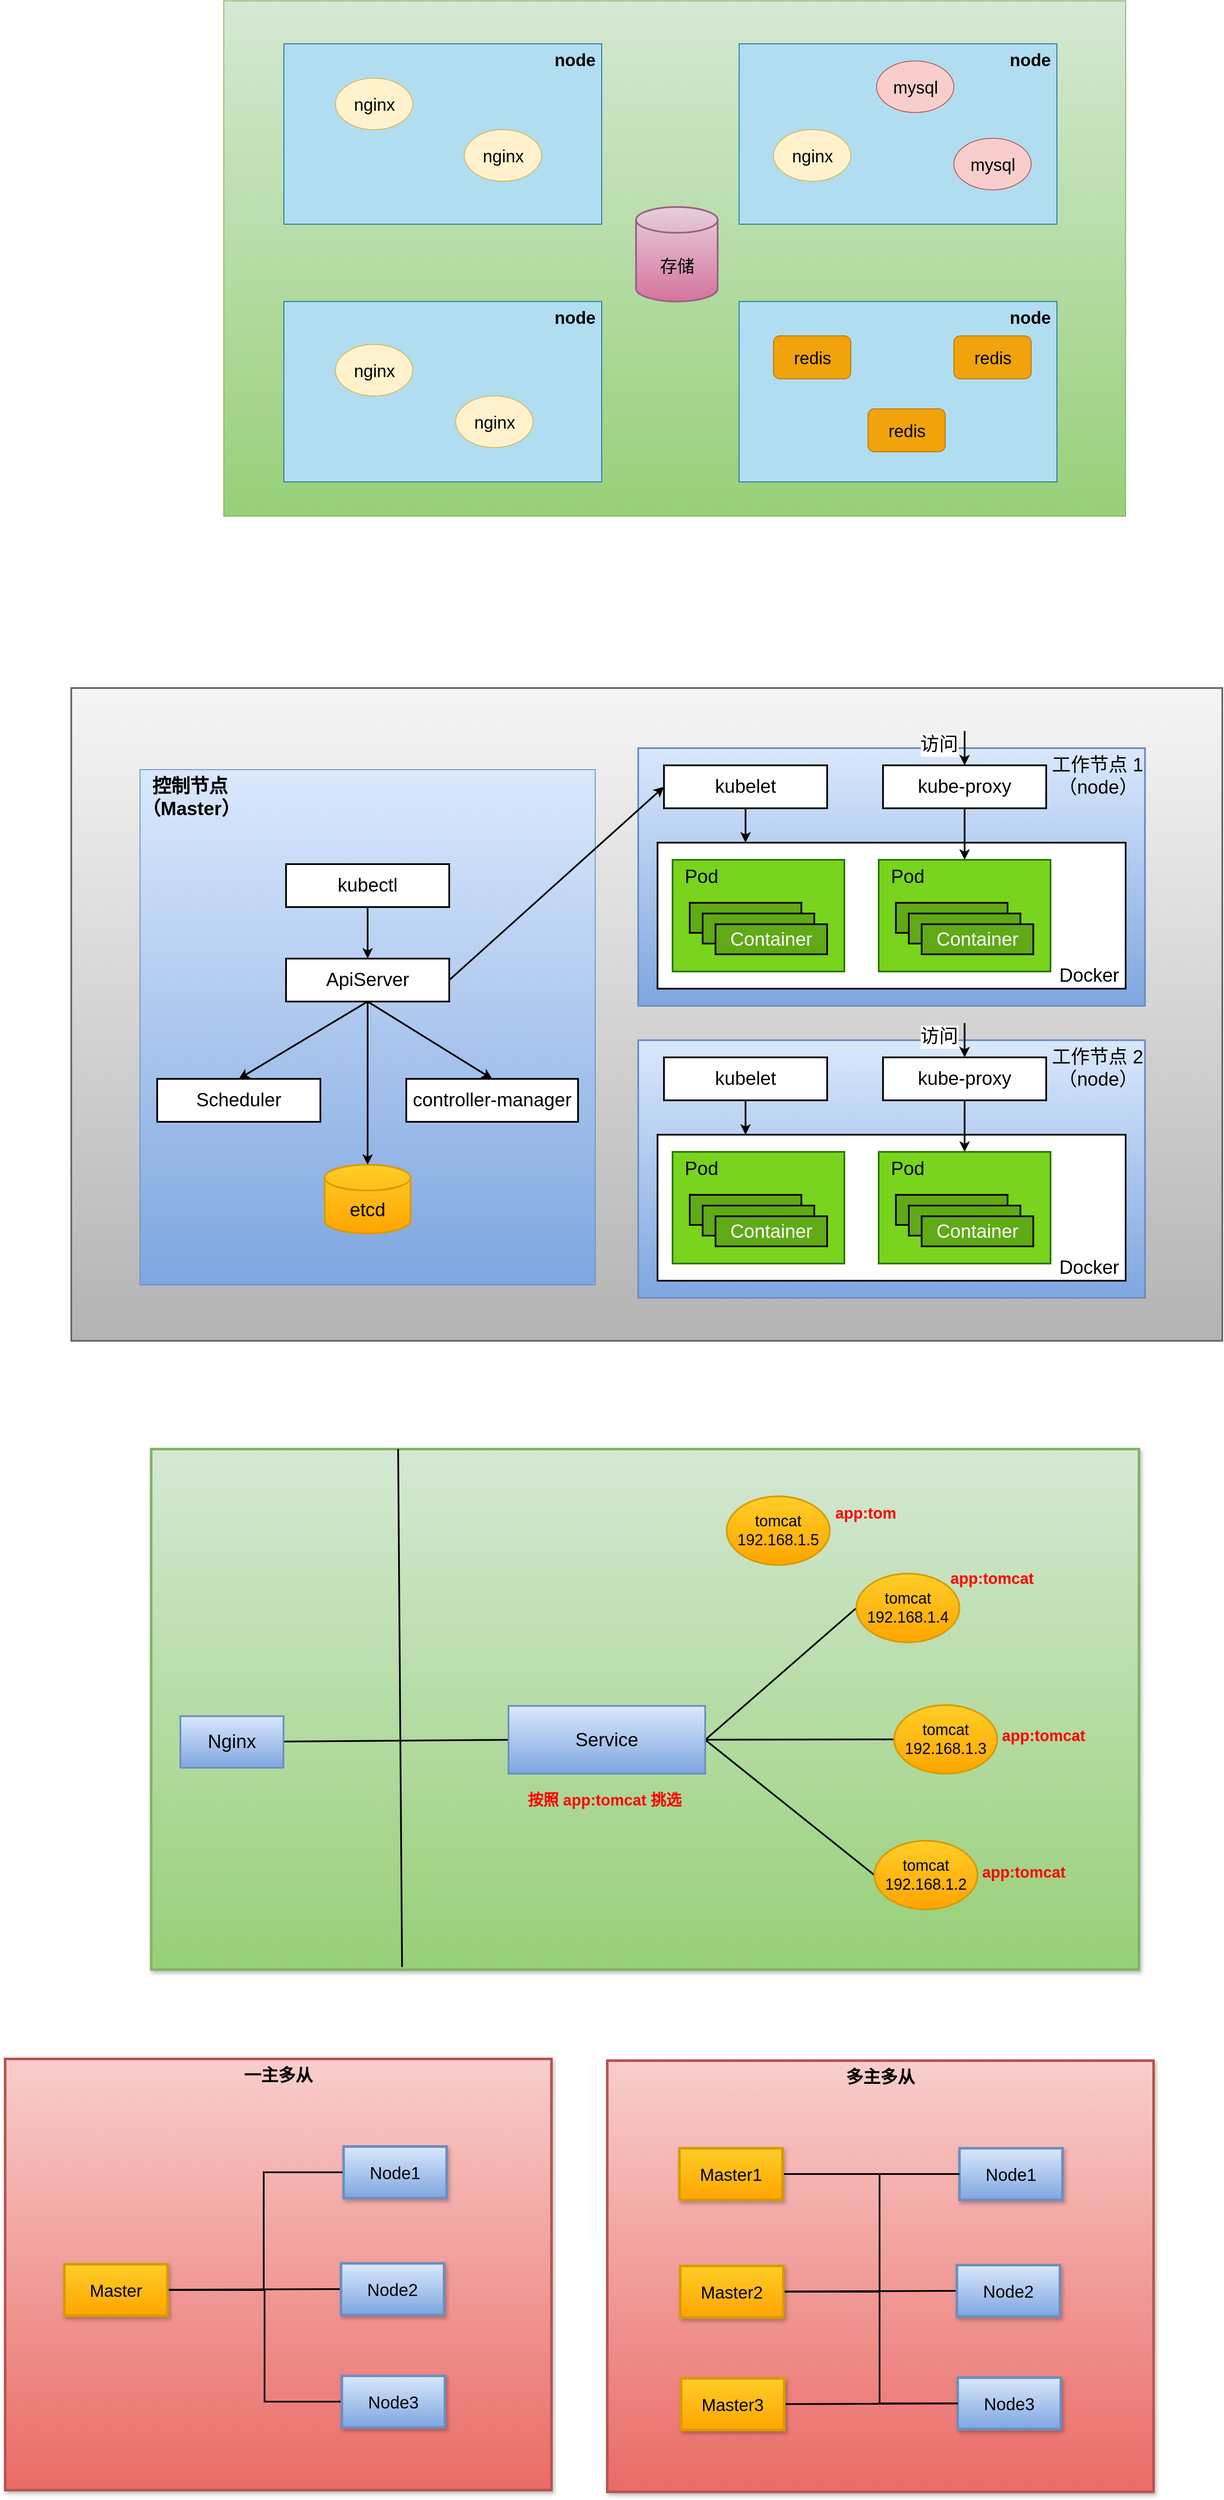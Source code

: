 <mxfile version="20.3.6" type="device"><diagram id="sc7AvyyZDMIFcrrqt4pt" name="第 1 页"><mxGraphModel dx="2156" dy="1355" grid="0" gridSize="10" guides="0" tooltips="1" connect="1" arrows="1" fold="1" page="0" pageScale="1" pageWidth="1169" pageHeight="827" background="none" math="0" shadow="0"><root><mxCell id="0"/><mxCell id="1" parent="0"/><mxCell id="1hAkdNyz_72_2z_zsRYZ-66" value="" style="rounded=0;whiteSpace=wrap;html=1;strokeColor=#82b366;strokeWidth=3;fontSize=22;fillColor=#d5e8d4;gradientColor=#97d077;shadow=1;glass=0;sketch=0;" parent="1" vertex="1"><mxGeometry x="513" y="1736" width="1150" height="606" as="geometry"/></mxCell><mxCell id="1hAkdNyz_72_2z_zsRYZ-63" value="" style="rounded=0;whiteSpace=wrap;html=1;strokeColor=#666666;strokeWidth=2;fontSize=22;fillColor=#f5f5f5;gradientColor=#b3b3b3;" parent="1" vertex="1"><mxGeometry x="420" y="850" width="1340" height="760" as="geometry"/></mxCell><mxCell id="1hAkdNyz_72_2z_zsRYZ-1" value="&amp;nbsp; 控制节点&lt;br style=&quot;font-size: 22px;&quot;&gt;（Master）" style="rounded=0;whiteSpace=wrap;html=1;align=left;verticalAlign=top;fontStyle=1;fontSize=22;fillColor=#dae8fc;strokeColor=#6c8ebf;gradientColor=#7ea6e0;" parent="1" vertex="1"><mxGeometry x="500" y="945" width="530" height="600" as="geometry"/></mxCell><mxCell id="1hAkdNyz_72_2z_zsRYZ-14" value="工作节点 1&lt;br&gt;（node）&amp;nbsp;" style="rounded=0;whiteSpace=wrap;html=1;fontSize=22;strokeWidth=2;align=right;verticalAlign=top;fillColor=#dae8fc;strokeColor=#6c8ebf;gradientColor=#7ea6e0;" parent="1" vertex="1"><mxGeometry x="1080" y="920" width="590" height="300" as="geometry"/></mxCell><mxCell id="fLzHh1hEGcq_7qEn5HVI-1" value="" style="rounded=0;whiteSpace=wrap;html=1;fontSize=20;fillColor=#d5e8d4;gradientColor=#97d077;strokeColor=#82b366;" parent="1" vertex="1"><mxGeometry x="597.5" y="50" width="1050" height="600" as="geometry"/></mxCell><mxCell id="fLzHh1hEGcq_7qEn5HVI-2" value="&lt;span style=&quot;font-size: 20px;&quot;&gt;node&amp;nbsp;&lt;/span&gt;" style="rounded=0;whiteSpace=wrap;html=1;fontSize=20;align=right;verticalAlign=top;fontStyle=1;fillColor=#b1ddf0;strokeColor=#10739e;" parent="1" vertex="1"><mxGeometry x="1197.5" y="400" width="370" height="210" as="geometry"/></mxCell><mxCell id="fLzHh1hEGcq_7qEn5HVI-3" value="&lt;span style=&quot;font-size: 20px;&quot;&gt;node&amp;nbsp;&lt;/span&gt;" style="rounded=0;whiteSpace=wrap;html=1;fontSize=20;align=right;verticalAlign=top;fontStyle=1;fillColor=#b1ddf0;strokeColor=#10739e;" parent="1" vertex="1"><mxGeometry x="1197.5" y="100" width="370" height="210" as="geometry"/></mxCell><mxCell id="fLzHh1hEGcq_7qEn5HVI-4" value="&lt;span style=&quot;font-size: 20px;&quot;&gt;node&amp;nbsp;&lt;/span&gt;" style="rounded=0;whiteSpace=wrap;html=1;fontSize=20;align=right;verticalAlign=top;fontStyle=1;fillColor=#b1ddf0;strokeColor=#10739e;" parent="1" vertex="1"><mxGeometry x="667.5" y="400" width="370" height="210" as="geometry"/></mxCell><mxCell id="fLzHh1hEGcq_7qEn5HVI-5" value="node&amp;nbsp;" style="rounded=0;whiteSpace=wrap;html=1;fontSize=20;align=right;verticalAlign=top;fontStyle=1;fillColor=#b1ddf0;strokeColor=#10739e;" parent="1" vertex="1"><mxGeometry x="667.5" y="100" width="370" height="210" as="geometry"/></mxCell><mxCell id="fLzHh1hEGcq_7qEn5HVI-6" value="nginx" style="ellipse;whiteSpace=wrap;html=1;fontSize=20;fillColor=#fff2cc;strokeColor=#d6b656;" parent="1" vertex="1"><mxGeometry x="727.5" y="140" width="90" height="60" as="geometry"/></mxCell><mxCell id="fLzHh1hEGcq_7qEn5HVI-7" value="nginx" style="ellipse;whiteSpace=wrap;html=1;fontSize=20;fillColor=#fff2cc;strokeColor=#d6b656;" parent="1" vertex="1"><mxGeometry x="877.5" y="200" width="90" height="60" as="geometry"/></mxCell><mxCell id="fLzHh1hEGcq_7qEn5HVI-8" value="nginx" style="ellipse;whiteSpace=wrap;html=1;fontSize=20;fillColor=#fff2cc;strokeColor=#d6b656;" parent="1" vertex="1"><mxGeometry x="727.5" y="450" width="90" height="60" as="geometry"/></mxCell><mxCell id="fLzHh1hEGcq_7qEn5HVI-9" value="nginx" style="ellipse;whiteSpace=wrap;html=1;fontSize=20;fillColor=#fff2cc;strokeColor=#d6b656;" parent="1" vertex="1"><mxGeometry x="867.5" y="510" width="90" height="60" as="geometry"/></mxCell><mxCell id="fLzHh1hEGcq_7qEn5HVI-10" value="nginx" style="ellipse;whiteSpace=wrap;html=1;fontSize=20;fillColor=#fff2cc;strokeColor=#d6b656;" parent="1" vertex="1"><mxGeometry x="1237.5" y="200" width="90" height="60" as="geometry"/></mxCell><mxCell id="fLzHh1hEGcq_7qEn5HVI-11" value="存储" style="shape=cylinder3;whiteSpace=wrap;html=1;boundedLbl=1;backgroundOutline=1;size=15;fontSize=20;fillColor=#e6d0de;gradientColor=#d5739d;strokeColor=#996185;strokeWidth=2;" parent="1" vertex="1"><mxGeometry x="1077.5" y="290" width="95" height="110" as="geometry"/></mxCell><mxCell id="fLzHh1hEGcq_7qEn5HVI-12" value="mysql" style="ellipse;whiteSpace=wrap;html=1;fontSize=20;fillColor=#f8cecc;strokeColor=#b85450;" parent="1" vertex="1"><mxGeometry x="1357.5" y="120" width="90" height="60" as="geometry"/></mxCell><mxCell id="fLzHh1hEGcq_7qEn5HVI-13" value="mysql" style="ellipse;whiteSpace=wrap;html=1;fontSize=20;fillColor=#f8cecc;strokeColor=#b85450;" parent="1" vertex="1"><mxGeometry x="1447.5" y="210" width="90" height="60" as="geometry"/></mxCell><mxCell id="fLzHh1hEGcq_7qEn5HVI-14" value="redis" style="rounded=1;whiteSpace=wrap;html=1;fontSize=20;rotation=0;fillColor=#f0a30a;fontColor=#000000;strokeColor=#BD7000;" parent="1" vertex="1"><mxGeometry x="1237.5" y="440" width="90" height="50" as="geometry"/></mxCell><mxCell id="fLzHh1hEGcq_7qEn5HVI-15" value="redis" style="rounded=1;whiteSpace=wrap;html=1;fontSize=20;rotation=0;fillColor=#f0a30a;fontColor=#000000;strokeColor=#BD7000;" parent="1" vertex="1"><mxGeometry x="1347.5" y="525" width="90" height="50" as="geometry"/></mxCell><mxCell id="fLzHh1hEGcq_7qEn5HVI-16" value="redis" style="rounded=1;whiteSpace=wrap;html=1;fontSize=20;rotation=0;fillColor=#f0a30a;fontColor=#000000;strokeColor=#BD7000;" parent="1" vertex="1"><mxGeometry x="1447.5" y="440" width="90" height="50" as="geometry"/></mxCell><mxCell id="1hAkdNyz_72_2z_zsRYZ-9" style="edgeStyle=orthogonalEdgeStyle;rounded=0;orthogonalLoop=1;jettySize=auto;html=1;fontSize=22;strokeWidth=2;" parent="1" source="1hAkdNyz_72_2z_zsRYZ-2" target="1hAkdNyz_72_2z_zsRYZ-5" edge="1"><mxGeometry relative="1" as="geometry"/></mxCell><mxCell id="1hAkdNyz_72_2z_zsRYZ-2" value="kubectl" style="rounded=0;whiteSpace=wrap;html=1;fontSize=22;strokeWidth=2;" parent="1" vertex="1"><mxGeometry x="670" y="1055" width="190" height="50" as="geometry"/></mxCell><mxCell id="1hAkdNyz_72_2z_zsRYZ-11" style="edgeStyle=orthogonalEdgeStyle;rounded=0;orthogonalLoop=1;jettySize=auto;html=1;fontSize=22;strokeWidth=2;" parent="1" source="1hAkdNyz_72_2z_zsRYZ-5" target="1hAkdNyz_72_2z_zsRYZ-8" edge="1"><mxGeometry relative="1" as="geometry"/></mxCell><mxCell id="1hAkdNyz_72_2z_zsRYZ-12" style="rounded=0;orthogonalLoop=1;jettySize=auto;html=1;fontSize=22;entryX=0.5;entryY=0;entryDx=0;entryDy=0;exitX=0.5;exitY=1;exitDx=0;exitDy=0;strokeWidth=2;" parent="1" source="1hAkdNyz_72_2z_zsRYZ-5" target="1hAkdNyz_72_2z_zsRYZ-6" edge="1"><mxGeometry relative="1" as="geometry"/></mxCell><mxCell id="1hAkdNyz_72_2z_zsRYZ-13" style="edgeStyle=none;rounded=0;orthogonalLoop=1;jettySize=auto;html=1;entryX=0.5;entryY=0;entryDx=0;entryDy=0;fontSize=22;exitX=0.5;exitY=1;exitDx=0;exitDy=0;strokeWidth=2;" parent="1" source="1hAkdNyz_72_2z_zsRYZ-5" target="1hAkdNyz_72_2z_zsRYZ-7" edge="1"><mxGeometry relative="1" as="geometry"/></mxCell><mxCell id="1hAkdNyz_72_2z_zsRYZ-65" style="edgeStyle=none;rounded=0;orthogonalLoop=1;jettySize=auto;html=1;entryX=0;entryY=0.5;entryDx=0;entryDy=0;strokeWidth=2;fontSize=22;fontColor=#000000;exitX=1;exitY=0.5;exitDx=0;exitDy=0;" parent="1" source="1hAkdNyz_72_2z_zsRYZ-5" target="1hAkdNyz_72_2z_zsRYZ-15" edge="1"><mxGeometry relative="1" as="geometry"/></mxCell><mxCell id="1hAkdNyz_72_2z_zsRYZ-5" value="ApiServer" style="rounded=0;whiteSpace=wrap;html=1;fontSize=22;strokeWidth=2;" parent="1" vertex="1"><mxGeometry x="670" y="1165" width="190" height="50" as="geometry"/></mxCell><mxCell id="1hAkdNyz_72_2z_zsRYZ-6" value="Scheduler" style="rounded=0;whiteSpace=wrap;html=1;fontSize=22;strokeWidth=2;" parent="1" vertex="1"><mxGeometry x="520" y="1305" width="190" height="50" as="geometry"/></mxCell><mxCell id="1hAkdNyz_72_2z_zsRYZ-7" value="controller-manager" style="rounded=0;whiteSpace=wrap;html=1;fontSize=22;strokeWidth=2;" parent="1" vertex="1"><mxGeometry x="810" y="1305" width="200" height="50" as="geometry"/></mxCell><mxCell id="1hAkdNyz_72_2z_zsRYZ-8" value="etcd" style="shape=cylinder3;whiteSpace=wrap;html=1;boundedLbl=1;backgroundOutline=1;size=15;fontSize=22;strokeWidth=2;fillColor=#ffcd28;gradientColor=#ffa500;strokeColor=#d79b00;" parent="1" vertex="1"><mxGeometry x="715" y="1405" width="100" height="80" as="geometry"/></mxCell><mxCell id="1hAkdNyz_72_2z_zsRYZ-26" style="edgeStyle=none;rounded=0;orthogonalLoop=1;jettySize=auto;html=1;entryX=0.188;entryY=0;entryDx=0;entryDy=0;entryPerimeter=0;strokeWidth=2;fontSize=22;fontColor=#000000;" parent="1" source="1hAkdNyz_72_2z_zsRYZ-15" target="1hAkdNyz_72_2z_zsRYZ-17" edge="1"><mxGeometry relative="1" as="geometry"/></mxCell><mxCell id="1hAkdNyz_72_2z_zsRYZ-15" value="kubelet" style="rounded=0;whiteSpace=wrap;html=1;fontSize=22;strokeWidth=2;" parent="1" vertex="1"><mxGeometry x="1110" y="940" width="190" height="50" as="geometry"/></mxCell><mxCell id="1hAkdNyz_72_2z_zsRYZ-17" value="Docker&amp;nbsp;" style="rounded=0;whiteSpace=wrap;html=1;fontSize=22;strokeWidth=2;align=right;verticalAlign=bottom;" parent="1" vertex="1"><mxGeometry x="1102.5" y="1030" width="545" height="170" as="geometry"/></mxCell><mxCell id="1hAkdNyz_72_2z_zsRYZ-18" value="&amp;nbsp; Pod" style="rounded=0;whiteSpace=wrap;html=1;fontSize=22;align=left;verticalAlign=top;strokeWidth=2;fillColor=#78D41D;strokeColor=#2D7600;fontColor=#000000;" parent="1" vertex="1"><mxGeometry x="1120" y="1050" width="200" height="130" as="geometry"/></mxCell><mxCell id="1hAkdNyz_72_2z_zsRYZ-27" style="edgeStyle=none;rounded=0;orthogonalLoop=1;jettySize=auto;html=1;exitX=0.5;exitY=1;exitDx=0;exitDy=0;entryX=0.5;entryY=0;entryDx=0;entryDy=0;strokeWidth=2;fontSize=22;fontColor=#000000;" parent="1" source="1hAkdNyz_72_2z_zsRYZ-16" target="1hAkdNyz_72_2z_zsRYZ-22" edge="1"><mxGeometry relative="1" as="geometry"/></mxCell><mxCell id="1hAkdNyz_72_2z_zsRYZ-16" value="kube-proxy" style="rounded=0;whiteSpace=wrap;html=1;fontSize=22;strokeWidth=2;" parent="1" vertex="1"><mxGeometry x="1365" y="940" width="190" height="50" as="geometry"/></mxCell><mxCell id="1hAkdNyz_72_2z_zsRYZ-19" value="" style="rounded=0;whiteSpace=wrap;html=1;fontSize=22;fillColor=#60a917;fontColor=#ffffff;strokeColor=#000000;strokeWidth=2;" parent="1" vertex="1"><mxGeometry x="1140" y="1100" width="130" height="35" as="geometry"/></mxCell><mxCell id="1hAkdNyz_72_2z_zsRYZ-20" value="" style="rounded=0;whiteSpace=wrap;html=1;fontSize=22;fillColor=#60a917;fontColor=#ffffff;strokeColor=#000000;strokeWidth=2;" parent="1" vertex="1"><mxGeometry x="1155" y="1112.5" width="130" height="35" as="geometry"/></mxCell><mxCell id="1hAkdNyz_72_2z_zsRYZ-21" value="Container" style="rounded=0;whiteSpace=wrap;html=1;fontSize=22;fillColor=#60a917;fontColor=#ffffff;strokeColor=#000000;strokeWidth=2;" parent="1" vertex="1"><mxGeometry x="1170" y="1125" width="130" height="35" as="geometry"/></mxCell><mxCell id="1hAkdNyz_72_2z_zsRYZ-22" value="&amp;nbsp; Pod" style="rounded=0;whiteSpace=wrap;html=1;fontSize=22;align=left;verticalAlign=top;strokeWidth=2;fillColor=#78D41D;strokeColor=#2D7600;fontColor=#000000;" parent="1" vertex="1"><mxGeometry x="1360" y="1050" width="200" height="130" as="geometry"/></mxCell><mxCell id="1hAkdNyz_72_2z_zsRYZ-23" value="" style="rounded=0;whiteSpace=wrap;html=1;fontSize=22;fillColor=#60a917;fontColor=#ffffff;strokeColor=#000000;strokeWidth=2;" parent="1" vertex="1"><mxGeometry x="1380" y="1100" width="130" height="35" as="geometry"/></mxCell><mxCell id="1hAkdNyz_72_2z_zsRYZ-24" value="" style="rounded=0;whiteSpace=wrap;html=1;fontSize=22;fillColor=#60a917;fontColor=#ffffff;strokeColor=#000000;strokeWidth=2;" parent="1" vertex="1"><mxGeometry x="1395" y="1112.5" width="130" height="35" as="geometry"/></mxCell><mxCell id="1hAkdNyz_72_2z_zsRYZ-25" value="Container" style="rounded=0;whiteSpace=wrap;html=1;fontSize=22;fillColor=#60a917;fontColor=#ffffff;strokeColor=#000000;strokeWidth=2;" parent="1" vertex="1"><mxGeometry x="1410" y="1125" width="130" height="35" as="geometry"/></mxCell><mxCell id="1hAkdNyz_72_2z_zsRYZ-28" value="" style="endArrow=classic;html=1;rounded=0;strokeWidth=2;fontSize=22;fontColor=#000000;entryX=0.5;entryY=0;entryDx=0;entryDy=0;" parent="1" target="1hAkdNyz_72_2z_zsRYZ-16" edge="1"><mxGeometry width="50" height="50" relative="1" as="geometry"><mxPoint x="1460" y="900" as="sourcePoint"/><mxPoint x="1480" y="830" as="targetPoint"/></mxGeometry></mxCell><mxCell id="1hAkdNyz_72_2z_zsRYZ-29" value="访问" style="edgeLabel;html=1;align=center;verticalAlign=middle;resizable=0;points=[];fontSize=22;fontColor=#000000;" parent="1hAkdNyz_72_2z_zsRYZ-28" vertex="1" connectable="0"><mxGeometry x="-0.453" y="-4" relative="1" as="geometry"><mxPoint x="-26" y="5" as="offset"/></mxGeometry></mxCell><mxCell id="1hAkdNyz_72_2z_zsRYZ-47" value="工作节点 2&lt;br&gt;（node）&amp;nbsp;" style="rounded=0;whiteSpace=wrap;html=1;fontSize=22;strokeWidth=2;align=right;verticalAlign=top;fillColor=#dae8fc;strokeColor=#6c8ebf;gradientColor=#7ea6e0;" parent="1" vertex="1"><mxGeometry x="1080" y="1260" width="590" height="300" as="geometry"/></mxCell><mxCell id="1hAkdNyz_72_2z_zsRYZ-48" style="edgeStyle=none;rounded=0;orthogonalLoop=1;jettySize=auto;html=1;entryX=0.188;entryY=0;entryDx=0;entryDy=0;entryPerimeter=0;strokeWidth=2;fontSize=22;fontColor=#000000;" parent="1" source="1hAkdNyz_72_2z_zsRYZ-49" target="1hAkdNyz_72_2z_zsRYZ-50" edge="1"><mxGeometry relative="1" as="geometry"/></mxCell><mxCell id="1hAkdNyz_72_2z_zsRYZ-49" value="kubelet" style="rounded=0;whiteSpace=wrap;html=1;fontSize=22;strokeWidth=2;" parent="1" vertex="1"><mxGeometry x="1110" y="1280" width="190" height="50" as="geometry"/></mxCell><mxCell id="1hAkdNyz_72_2z_zsRYZ-50" value="Docker&amp;nbsp;" style="rounded=0;whiteSpace=wrap;html=1;fontSize=22;strokeWidth=2;align=right;verticalAlign=bottom;" parent="1" vertex="1"><mxGeometry x="1102.5" y="1370" width="545" height="170" as="geometry"/></mxCell><mxCell id="1hAkdNyz_72_2z_zsRYZ-51" value="&amp;nbsp; Pod" style="rounded=0;whiteSpace=wrap;html=1;fontSize=22;align=left;verticalAlign=top;strokeWidth=2;fillColor=#78D41D;strokeColor=#2D7600;fontColor=#000000;" parent="1" vertex="1"><mxGeometry x="1120" y="1390" width="200" height="130" as="geometry"/></mxCell><mxCell id="1hAkdNyz_72_2z_zsRYZ-52" style="edgeStyle=none;rounded=0;orthogonalLoop=1;jettySize=auto;html=1;exitX=0.5;exitY=1;exitDx=0;exitDy=0;entryX=0.5;entryY=0;entryDx=0;entryDy=0;strokeWidth=2;fontSize=22;fontColor=#000000;" parent="1" source="1hAkdNyz_72_2z_zsRYZ-53" target="1hAkdNyz_72_2z_zsRYZ-57" edge="1"><mxGeometry relative="1" as="geometry"/></mxCell><mxCell id="1hAkdNyz_72_2z_zsRYZ-53" value="kube-proxy" style="rounded=0;whiteSpace=wrap;html=1;fontSize=22;strokeWidth=2;" parent="1" vertex="1"><mxGeometry x="1365" y="1280" width="190" height="50" as="geometry"/></mxCell><mxCell id="1hAkdNyz_72_2z_zsRYZ-54" value="" style="rounded=0;whiteSpace=wrap;html=1;fontSize=22;fillColor=#60a917;fontColor=#ffffff;strokeColor=#000000;strokeWidth=2;" parent="1" vertex="1"><mxGeometry x="1140" y="1440" width="130" height="35" as="geometry"/></mxCell><mxCell id="1hAkdNyz_72_2z_zsRYZ-55" value="" style="rounded=0;whiteSpace=wrap;html=1;fontSize=22;fillColor=#60a917;fontColor=#ffffff;strokeColor=#000000;strokeWidth=2;" parent="1" vertex="1"><mxGeometry x="1155" y="1452.5" width="130" height="35" as="geometry"/></mxCell><mxCell id="1hAkdNyz_72_2z_zsRYZ-56" value="Container" style="rounded=0;whiteSpace=wrap;html=1;fontSize=22;fillColor=#60a917;fontColor=#ffffff;strokeColor=#000000;strokeWidth=2;" parent="1" vertex="1"><mxGeometry x="1170" y="1465" width="130" height="35" as="geometry"/></mxCell><mxCell id="1hAkdNyz_72_2z_zsRYZ-57" value="&amp;nbsp; Pod" style="rounded=0;whiteSpace=wrap;html=1;fontSize=22;align=left;verticalAlign=top;strokeWidth=2;fillColor=#78D41D;strokeColor=#2D7600;fontColor=#000000;" parent="1" vertex="1"><mxGeometry x="1360" y="1390" width="200" height="130" as="geometry"/></mxCell><mxCell id="1hAkdNyz_72_2z_zsRYZ-58" value="" style="rounded=0;whiteSpace=wrap;html=1;fontSize=22;fillColor=#60a917;fontColor=#ffffff;strokeColor=#000000;strokeWidth=2;" parent="1" vertex="1"><mxGeometry x="1380" y="1440" width="130" height="35" as="geometry"/></mxCell><mxCell id="1hAkdNyz_72_2z_zsRYZ-59" value="" style="rounded=0;whiteSpace=wrap;html=1;fontSize=22;fillColor=#60a917;fontColor=#ffffff;strokeColor=#000000;strokeWidth=2;" parent="1" vertex="1"><mxGeometry x="1395" y="1452.5" width="130" height="35" as="geometry"/></mxCell><mxCell id="1hAkdNyz_72_2z_zsRYZ-60" value="Container" style="rounded=0;whiteSpace=wrap;html=1;fontSize=22;fillColor=#60a917;fontColor=#ffffff;strokeColor=#000000;strokeWidth=2;" parent="1" vertex="1"><mxGeometry x="1410" y="1465" width="130" height="35" as="geometry"/></mxCell><mxCell id="1hAkdNyz_72_2z_zsRYZ-61" value="" style="endArrow=classic;html=1;rounded=0;strokeWidth=2;fontSize=22;fontColor=#000000;entryX=0.5;entryY=0;entryDx=0;entryDy=0;" parent="1" target="1hAkdNyz_72_2z_zsRYZ-53" edge="1"><mxGeometry width="50" height="50" relative="1" as="geometry"><mxPoint x="1460" y="1240" as="sourcePoint"/><mxPoint x="1480" y="1170" as="targetPoint"/></mxGeometry></mxCell><mxCell id="1hAkdNyz_72_2z_zsRYZ-62" value="访问" style="edgeLabel;html=1;align=center;verticalAlign=middle;resizable=0;points=[];fontSize=22;fontColor=#000000;" parent="1hAkdNyz_72_2z_zsRYZ-61" vertex="1" connectable="0"><mxGeometry x="-0.453" y="-4" relative="1" as="geometry"><mxPoint x="-26" y="5" as="offset"/></mxGeometry></mxCell><mxCell id="1hAkdNyz_72_2z_zsRYZ-67" value="" style="endArrow=none;html=1;rounded=0;strokeWidth=2;fontSize=22;fontColor=#000000;entryX=0.25;entryY=0;entryDx=0;entryDy=0;exitX=0.254;exitY=0.995;exitDx=0;exitDy=0;exitPerimeter=0;" parent="1" source="1hAkdNyz_72_2z_zsRYZ-66" target="1hAkdNyz_72_2z_zsRYZ-66" edge="1"><mxGeometry width="50" height="50" relative="1" as="geometry"><mxPoint x="802.724" y="2325.41" as="sourcePoint"/><mxPoint x="797.004" y="1736" as="targetPoint"/></mxGeometry></mxCell><mxCell id="1hAkdNyz_72_2z_zsRYZ-79" style="rounded=0;orthogonalLoop=1;jettySize=auto;html=1;entryX=0;entryY=0.5;entryDx=0;entryDy=0;strokeWidth=2;fontSize=18;fontColor=#FF0000;endArrow=none;endFill=0;" parent="1" source="1hAkdNyz_72_2z_zsRYZ-68" target="1hAkdNyz_72_2z_zsRYZ-69" edge="1"><mxGeometry relative="1" as="geometry"/></mxCell><mxCell id="1hAkdNyz_72_2z_zsRYZ-68" value="Nginx" style="rounded=0;whiteSpace=wrap;html=1;strokeColor=#6c8ebf;strokeWidth=2;fontSize=22;fillColor=#dae8fc;gradientColor=#7ea6e0;" parent="1" vertex="1"><mxGeometry x="547" y="2047" width="120" height="60" as="geometry"/></mxCell><mxCell id="1hAkdNyz_72_2z_zsRYZ-80" style="edgeStyle=none;rounded=0;orthogonalLoop=1;jettySize=auto;html=1;entryX=0;entryY=0.5;entryDx=0;entryDy=0;strokeWidth=2;fontSize=18;fontColor=#FF0000;endArrow=none;endFill=0;" parent="1" source="1hAkdNyz_72_2z_zsRYZ-69" target="1hAkdNyz_72_2z_zsRYZ-72" edge="1"><mxGeometry relative="1" as="geometry"/></mxCell><mxCell id="1hAkdNyz_72_2z_zsRYZ-81" style="edgeStyle=none;rounded=0;orthogonalLoop=1;jettySize=auto;html=1;entryX=0;entryY=0.5;entryDx=0;entryDy=0;strokeWidth=2;fontSize=18;fontColor=#FF0000;exitX=1;exitY=0.5;exitDx=0;exitDy=0;endArrow=none;endFill=0;" parent="1" source="1hAkdNyz_72_2z_zsRYZ-69" target="1hAkdNyz_72_2z_zsRYZ-71" edge="1"><mxGeometry relative="1" as="geometry"/></mxCell><mxCell id="1hAkdNyz_72_2z_zsRYZ-82" style="edgeStyle=none;rounded=0;orthogonalLoop=1;jettySize=auto;html=1;entryX=0;entryY=0.5;entryDx=0;entryDy=0;strokeWidth=2;fontSize=18;fontColor=#FF0000;exitX=1;exitY=0.5;exitDx=0;exitDy=0;endArrow=none;endFill=0;" parent="1" source="1hAkdNyz_72_2z_zsRYZ-69" target="1hAkdNyz_72_2z_zsRYZ-73" edge="1"><mxGeometry relative="1" as="geometry"/></mxCell><mxCell id="1hAkdNyz_72_2z_zsRYZ-69" value="Service" style="rounded=0;whiteSpace=wrap;html=1;strokeColor=#6c8ebf;strokeWidth=2;fontSize=22;fillColor=#dae8fc;gradientColor=#7ea6e0;" parent="1" vertex="1"><mxGeometry x="929" y="2035" width="229" height="79" as="geometry"/></mxCell><mxCell id="1hAkdNyz_72_2z_zsRYZ-70" value="tomcat&lt;br style=&quot;font-size: 18px;&quot;&gt;192.168.1.5" style="ellipse;whiteSpace=wrap;html=1;strokeColor=#d79b00;strokeWidth=2;fontSize=18;fillColor=#ffcd28;gradientColor=#ffa500;" parent="1" vertex="1"><mxGeometry x="1183" y="1791" width="120" height="80" as="geometry"/></mxCell><mxCell id="1hAkdNyz_72_2z_zsRYZ-71" value="tomcat&lt;br style=&quot;font-size: 18px;&quot;&gt;192.168.1.4" style="ellipse;whiteSpace=wrap;html=1;strokeColor=#d79b00;strokeWidth=2;fontSize=18;fillColor=#ffcd28;gradientColor=#ffa500;" parent="1" vertex="1"><mxGeometry x="1334" y="1881" width="120" height="80" as="geometry"/></mxCell><mxCell id="1hAkdNyz_72_2z_zsRYZ-72" value="tomcat&lt;br style=&quot;font-size: 18px;&quot;&gt;192.168.1.3" style="ellipse;whiteSpace=wrap;html=1;strokeColor=#d79b00;strokeWidth=2;fontSize=18;fillColor=#ffcd28;gradientColor=#ffa500;" parent="1" vertex="1"><mxGeometry x="1378" y="2034" width="120" height="80" as="geometry"/></mxCell><mxCell id="1hAkdNyz_72_2z_zsRYZ-73" value="tomcat&lt;br style=&quot;font-size: 18px;&quot;&gt;192.168.1.2" style="ellipse;whiteSpace=wrap;html=1;strokeColor=#d79b00;strokeWidth=2;fontSize=18;fillColor=#ffcd28;gradientColor=#ffa500;" parent="1" vertex="1"><mxGeometry x="1355" y="2192" width="120" height="80" as="geometry"/></mxCell><mxCell id="1hAkdNyz_72_2z_zsRYZ-74" value="app:tomcat" style="text;html=1;strokeColor=none;fillColor=none;align=center;verticalAlign=middle;whiteSpace=wrap;rounded=0;strokeWidth=2;fontSize=18;fontColor=#FF0000;fontStyle=1" parent="1" vertex="1"><mxGeometry x="1462" y="1872" width="60" height="30" as="geometry"/></mxCell><mxCell id="1hAkdNyz_72_2z_zsRYZ-75" value="app:tomcat" style="text;html=1;strokeColor=none;fillColor=none;align=center;verticalAlign=middle;whiteSpace=wrap;rounded=0;strokeWidth=2;fontSize=18;fontColor=#FF0000;fontStyle=1" parent="1" vertex="1"><mxGeometry x="1522" y="2055" width="60" height="30" as="geometry"/></mxCell><mxCell id="1hAkdNyz_72_2z_zsRYZ-76" value="app:tomcat" style="text;html=1;strokeColor=none;fillColor=none;align=center;verticalAlign=middle;whiteSpace=wrap;rounded=0;strokeWidth=2;fontSize=18;fontColor=#FF0000;fontStyle=1" parent="1" vertex="1"><mxGeometry x="1499" y="2214" width="60" height="30" as="geometry"/></mxCell><mxCell id="1hAkdNyz_72_2z_zsRYZ-78" value="app:tom" style="text;html=1;strokeColor=none;fillColor=none;align=center;verticalAlign=middle;whiteSpace=wrap;rounded=0;strokeWidth=2;fontSize=18;fontColor=#FF0000;fontStyle=1" parent="1" vertex="1"><mxGeometry x="1315" y="1796" width="60" height="30" as="geometry"/></mxCell><mxCell id="1hAkdNyz_72_2z_zsRYZ-83" value="按照 app:tomcat 挑选" style="text;html=1;strokeColor=none;fillColor=none;align=center;verticalAlign=middle;whiteSpace=wrap;rounded=0;strokeWidth=2;fontSize=18;fontColor=#FF0000;fontStyle=1" parent="1" vertex="1"><mxGeometry x="943" y="2133" width="196" height="23" as="geometry"/></mxCell><mxCell id="1hAkdNyz_72_2z_zsRYZ-84" value="&lt;font size=&quot;1&quot; color=&quot;#000000&quot;&gt;&lt;b style=&quot;font-size: 20px;&quot;&gt;一主多从&lt;/b&gt;&lt;/font&gt;" style="rounded=0;whiteSpace=wrap;html=1;shadow=1;glass=0;sketch=0;strokeColor=#b85450;strokeWidth=3;fontSize=18;fillColor=#f8cecc;verticalAlign=top;gradientColor=#ea6b66;" parent="1" vertex="1"><mxGeometry x="343" y="2446" width="636" height="502" as="geometry"/></mxCell><mxCell id="1hAkdNyz_72_2z_zsRYZ-93" style="edgeStyle=none;rounded=0;orthogonalLoop=1;jettySize=auto;html=1;entryX=0;entryY=0.5;entryDx=0;entryDy=0;strokeWidth=2;fontSize=20;fontColor=#000000;endArrow=none;endFill=0;" parent="1" source="1hAkdNyz_72_2z_zsRYZ-85" target="1hAkdNyz_72_2z_zsRYZ-88" edge="1"><mxGeometry relative="1" as="geometry"/></mxCell><mxCell id="1hAkdNyz_72_2z_zsRYZ-94" style="edgeStyle=none;rounded=0;orthogonalLoop=1;jettySize=auto;html=1;entryX=0;entryY=0.5;entryDx=0;entryDy=0;strokeWidth=2;fontSize=20;fontColor=#000000;endArrow=none;endFill=0;" parent="1" source="1hAkdNyz_72_2z_zsRYZ-85" target="1hAkdNyz_72_2z_zsRYZ-86" edge="1"><mxGeometry relative="1" as="geometry"><Array as="points"><mxPoint x="644" y="2715"/><mxPoint x="644" y="2578"/></Array></mxGeometry></mxCell><mxCell id="1hAkdNyz_72_2z_zsRYZ-95" style="edgeStyle=none;rounded=0;orthogonalLoop=1;jettySize=auto;html=1;entryX=0;entryY=0.5;entryDx=0;entryDy=0;strokeWidth=2;fontSize=20;fontColor=#000000;endArrow=none;endFill=0;" parent="1" source="1hAkdNyz_72_2z_zsRYZ-85" target="1hAkdNyz_72_2z_zsRYZ-90" edge="1"><mxGeometry relative="1" as="geometry"><Array as="points"><mxPoint x="645" y="2715"/><mxPoint x="645" y="2845"/></Array></mxGeometry></mxCell><mxCell id="1hAkdNyz_72_2z_zsRYZ-85" value="Master" style="rounded=0;whiteSpace=wrap;html=1;shadow=1;glass=0;sketch=0;strokeColor=#d79b00;strokeWidth=3;fontSize=20;fillColor=#ffcd28;gradientColor=#ffa500;" parent="1" vertex="1"><mxGeometry x="412" y="2685" width="120" height="60" as="geometry"/></mxCell><mxCell id="1hAkdNyz_72_2z_zsRYZ-86" value="Node1" style="whiteSpace=wrap;html=1;fontSize=20;fillColor=#dae8fc;strokeColor=#6c8ebf;rounded=0;shadow=1;glass=0;sketch=0;strokeWidth=3;gradientColor=#7ea6e0;" parent="1" vertex="1"><mxGeometry x="737" y="2548" width="120" height="60" as="geometry"/></mxCell><mxCell id="1hAkdNyz_72_2z_zsRYZ-88" value="Node2" style="whiteSpace=wrap;html=1;fontSize=20;fillColor=#dae8fc;strokeColor=#6c8ebf;rounded=0;shadow=1;glass=0;sketch=0;strokeWidth=3;gradientColor=#7ea6e0;" parent="1" vertex="1"><mxGeometry x="734" y="2684" width="120" height="60" as="geometry"/></mxCell><mxCell id="1hAkdNyz_72_2z_zsRYZ-90" value="Node3" style="whiteSpace=wrap;html=1;fontSize=20;fillColor=#dae8fc;strokeColor=#6c8ebf;rounded=0;shadow=1;glass=0;sketch=0;strokeWidth=3;gradientColor=#7ea6e0;" parent="1" vertex="1"><mxGeometry x="735" y="2815" width="120" height="60" as="geometry"/></mxCell><mxCell id="1hAkdNyz_72_2z_zsRYZ-96" value="&lt;font size=&quot;1&quot; color=&quot;#000000&quot;&gt;&lt;b style=&quot;font-size: 20px;&quot;&gt;多主多从&lt;/b&gt;&lt;/font&gt;" style="rounded=0;whiteSpace=wrap;html=1;shadow=1;glass=0;sketch=0;strokeColor=#b85450;strokeWidth=3;fontSize=18;fillColor=#f8cecc;verticalAlign=top;gradientColor=#ea6b66;" parent="1" vertex="1"><mxGeometry x="1044" y="2448" width="636" height="502" as="geometry"/></mxCell><mxCell id="1hAkdNyz_72_2z_zsRYZ-97" style="edgeStyle=none;rounded=0;orthogonalLoop=1;jettySize=auto;html=1;entryX=0;entryY=0.5;entryDx=0;entryDy=0;strokeWidth=2;fontSize=20;fontColor=#000000;endArrow=none;endFill=0;" parent="1" source="1hAkdNyz_72_2z_zsRYZ-100" target="1hAkdNyz_72_2z_zsRYZ-102" edge="1"><mxGeometry relative="1" as="geometry"/></mxCell><mxCell id="1hAkdNyz_72_2z_zsRYZ-98" style="edgeStyle=none;rounded=0;orthogonalLoop=1;jettySize=auto;html=1;entryX=0;entryY=0.5;entryDx=0;entryDy=0;strokeWidth=2;fontSize=20;fontColor=#000000;endArrow=none;endFill=0;" parent="1" edge="1"><mxGeometry relative="1" as="geometry"><Array as="points"><mxPoint x="1361" y="2717"/><mxPoint x="1361" y="2580"/></Array><mxPoint x="1249" y="2717" as="sourcePoint"/><mxPoint x="1454" y="2580" as="targetPoint"/></mxGeometry></mxCell><mxCell id="1hAkdNyz_72_2z_zsRYZ-99" style="edgeStyle=none;rounded=0;orthogonalLoop=1;jettySize=auto;html=1;entryX=0;entryY=0.5;entryDx=0;entryDy=0;strokeWidth=2;fontSize=20;fontColor=#000000;endArrow=none;endFill=0;" parent="1" edge="1"><mxGeometry relative="1" as="geometry"><Array as="points"><mxPoint x="1361" y="2717"/><mxPoint x="1361" y="2847"/></Array><mxPoint x="1248" y="2717" as="sourcePoint"/><mxPoint x="1451" y="2847" as="targetPoint"/></mxGeometry></mxCell><mxCell id="1hAkdNyz_72_2z_zsRYZ-100" value="Master2" style="rounded=0;whiteSpace=wrap;html=1;shadow=1;glass=0;sketch=0;strokeColor=#d79b00;strokeWidth=3;fontSize=20;fillColor=#ffcd28;gradientColor=#ffa500;" parent="1" vertex="1"><mxGeometry x="1129" y="2687" width="120" height="60" as="geometry"/></mxCell><mxCell id="1hAkdNyz_72_2z_zsRYZ-101" value="Node1" style="whiteSpace=wrap;html=1;fontSize=20;fillColor=#dae8fc;strokeColor=#6c8ebf;rounded=0;shadow=1;glass=0;sketch=0;strokeWidth=3;gradientColor=#7ea6e0;" parent="1" vertex="1"><mxGeometry x="1454" y="2550" width="120" height="60" as="geometry"/></mxCell><mxCell id="1hAkdNyz_72_2z_zsRYZ-102" value="Node2" style="whiteSpace=wrap;html=1;fontSize=20;fillColor=#dae8fc;strokeColor=#6c8ebf;rounded=0;shadow=1;glass=0;sketch=0;strokeWidth=3;gradientColor=#7ea6e0;" parent="1" vertex="1"><mxGeometry x="1451" y="2686" width="120" height="60" as="geometry"/></mxCell><mxCell id="1hAkdNyz_72_2z_zsRYZ-103" value="Node3" style="whiteSpace=wrap;html=1;fontSize=20;fillColor=#dae8fc;strokeColor=#6c8ebf;rounded=0;shadow=1;glass=0;sketch=0;strokeWidth=3;gradientColor=#7ea6e0;" parent="1" vertex="1"><mxGeometry x="1452" y="2817" width="120" height="60" as="geometry"/></mxCell><mxCell id="1hAkdNyz_72_2z_zsRYZ-107" style="edgeStyle=none;rounded=0;orthogonalLoop=1;jettySize=auto;html=1;strokeWidth=2;fontSize=20;fontColor=#000000;endArrow=none;endFill=0;" parent="1" source="1hAkdNyz_72_2z_zsRYZ-104" target="1hAkdNyz_72_2z_zsRYZ-103" edge="1"><mxGeometry relative="1" as="geometry"/></mxCell><mxCell id="1hAkdNyz_72_2z_zsRYZ-104" value="Master3" style="rounded=0;whiteSpace=wrap;html=1;shadow=1;glass=0;sketch=0;strokeColor=#d79b00;strokeWidth=3;fontSize=20;fillColor=#ffcd28;gradientColor=#ffa500;" parent="1" vertex="1"><mxGeometry x="1130" y="2818" width="120" height="60" as="geometry"/></mxCell><mxCell id="1hAkdNyz_72_2z_zsRYZ-106" style="edgeStyle=none;rounded=0;orthogonalLoop=1;jettySize=auto;html=1;entryX=0;entryY=0.5;entryDx=0;entryDy=0;strokeWidth=2;fontSize=20;fontColor=#000000;endArrow=none;endFill=0;" parent="1" source="1hAkdNyz_72_2z_zsRYZ-105" target="1hAkdNyz_72_2z_zsRYZ-101" edge="1"><mxGeometry relative="1" as="geometry"/></mxCell><mxCell id="1hAkdNyz_72_2z_zsRYZ-105" value="Master1" style="rounded=0;whiteSpace=wrap;html=1;shadow=1;glass=0;sketch=0;strokeColor=#d79b00;strokeWidth=3;fontSize=20;fillColor=#ffcd28;gradientColor=#ffa500;" parent="1" vertex="1"><mxGeometry x="1128" y="2550" width="120" height="60" as="geometry"/></mxCell></root></mxGraphModel></diagram></mxfile>